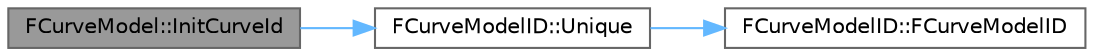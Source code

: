 digraph "FCurveModel::InitCurveId"
{
 // INTERACTIVE_SVG=YES
 // LATEX_PDF_SIZE
  bgcolor="transparent";
  edge [fontname=Helvetica,fontsize=10,labelfontname=Helvetica,labelfontsize=10];
  node [fontname=Helvetica,fontsize=10,shape=box,height=0.2,width=0.4];
  rankdir="LR";
  Node1 [id="Node000001",label="FCurveModel::InitCurveId",height=0.2,width=0.4,color="gray40", fillcolor="grey60", style="filled", fontcolor="black",tooltip="Inits this curve with an optionally specified ID."];
  Node1 -> Node2 [id="edge1_Node000001_Node000002",color="steelblue1",style="solid",tooltip=" "];
  Node2 [id="Node000002",label="FCurveModelID::Unique",height=0.2,width=0.4,color="grey40", fillcolor="white", style="filled",URL="$d7/d04/structFCurveModelID.html#a8d0f0ebdf2cd8bda7aad763df1ad322d",tooltip="Generate a new curve model ID."];
  Node2 -> Node3 [id="edge2_Node000002_Node000003",color="steelblue1",style="solid",tooltip=" "];
  Node3 [id="Node000003",label="FCurveModelID::FCurveModelID",height=0.2,width=0.4,color="grey40", fillcolor="white", style="filled",URL="$d7/d04/structFCurveModelID.html#ab646727e51bf5652e5f42917b8711ddc",tooltip="Default constructor is needed by e.g."];
}
